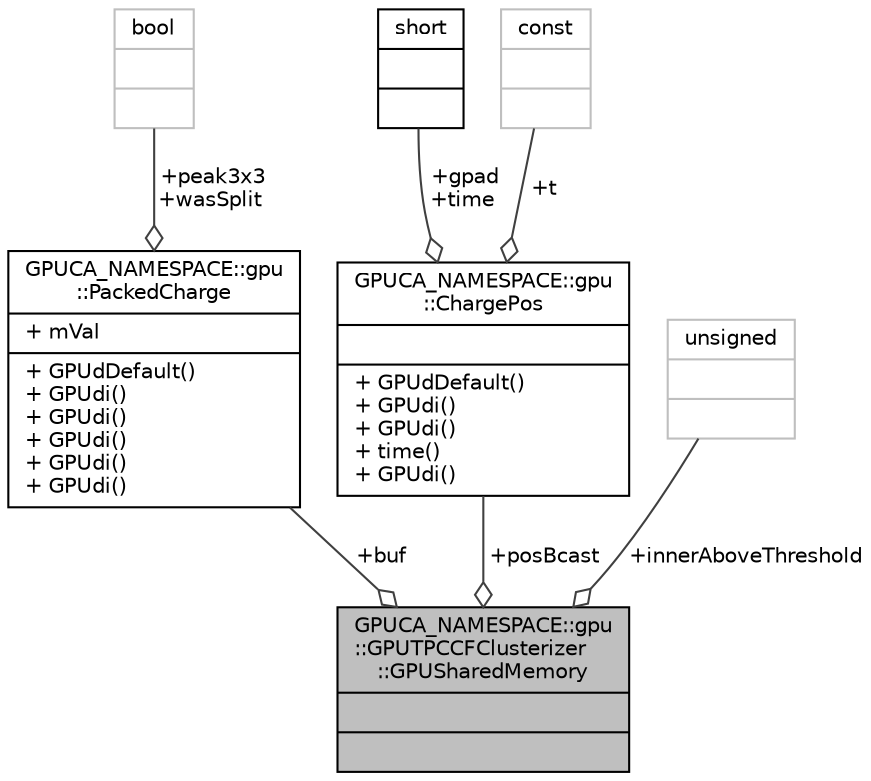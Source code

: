 digraph "GPUCA_NAMESPACE::gpu::GPUTPCCFClusterizer::GPUSharedMemory"
{
 // INTERACTIVE_SVG=YES
  bgcolor="transparent";
  edge [fontname="Helvetica",fontsize="10",labelfontname="Helvetica",labelfontsize="10"];
  node [fontname="Helvetica",fontsize="10",shape=record];
  Node1 [label="{GPUCA_NAMESPACE::gpu\l::GPUTPCCFClusterizer\l::GPUSharedMemory\n||}",height=0.2,width=0.4,color="black", fillcolor="grey75", style="filled", fontcolor="black"];
  Node2 -> Node1 [color="grey25",fontsize="10",style="solid",label=" +buf" ,arrowhead="odiamond",fontname="Helvetica"];
  Node2 [label="{GPUCA_NAMESPACE::gpu\l::PackedCharge\n|+ mVal\l|+ GPUdDefault()\l+ GPUdi()\l+ GPUdi()\l+ GPUdi()\l+ GPUdi()\l+ GPUdi()\l}",height=0.2,width=0.4,color="black",URL="$da/dca/classGPUCA__NAMESPACE_1_1gpu_1_1PackedCharge.html"];
  Node3 -> Node2 [color="grey25",fontsize="10",style="solid",label=" +peak3x3\n+wasSplit" ,arrowhead="odiamond",fontname="Helvetica"];
  Node3 [label="{bool\n||}",height=0.2,width=0.4,color="grey75"];
  Node4 -> Node1 [color="grey25",fontsize="10",style="solid",label=" +posBcast" ,arrowhead="odiamond",fontname="Helvetica"];
  Node4 [label="{GPUCA_NAMESPACE::gpu\l::ChargePos\n||+ GPUdDefault()\l+ GPUdi()\l+ GPUdi()\l+ time()\l+ GPUdi()\l}",height=0.2,width=0.4,color="black",URL="$dd/d68/structGPUCA__NAMESPACE_1_1gpu_1_1ChargePos.html"];
  Node5 -> Node4 [color="grey25",fontsize="10",style="solid",label=" +gpad\n+time" ,arrowhead="odiamond",fontname="Helvetica"];
  Node5 [label="{short\n||}",height=0.2,width=0.4,color="black",URL="$dc/d10/classshort.html"];
  Node6 -> Node4 [color="grey25",fontsize="10",style="solid",label=" +t" ,arrowhead="odiamond",fontname="Helvetica"];
  Node6 [label="{const\n||}",height=0.2,width=0.4,color="grey75"];
  Node7 -> Node1 [color="grey25",fontsize="10",style="solid",label=" +innerAboveThreshold" ,arrowhead="odiamond",fontname="Helvetica"];
  Node7 [label="{unsigned\n||}",height=0.2,width=0.4,color="grey75"];
}
